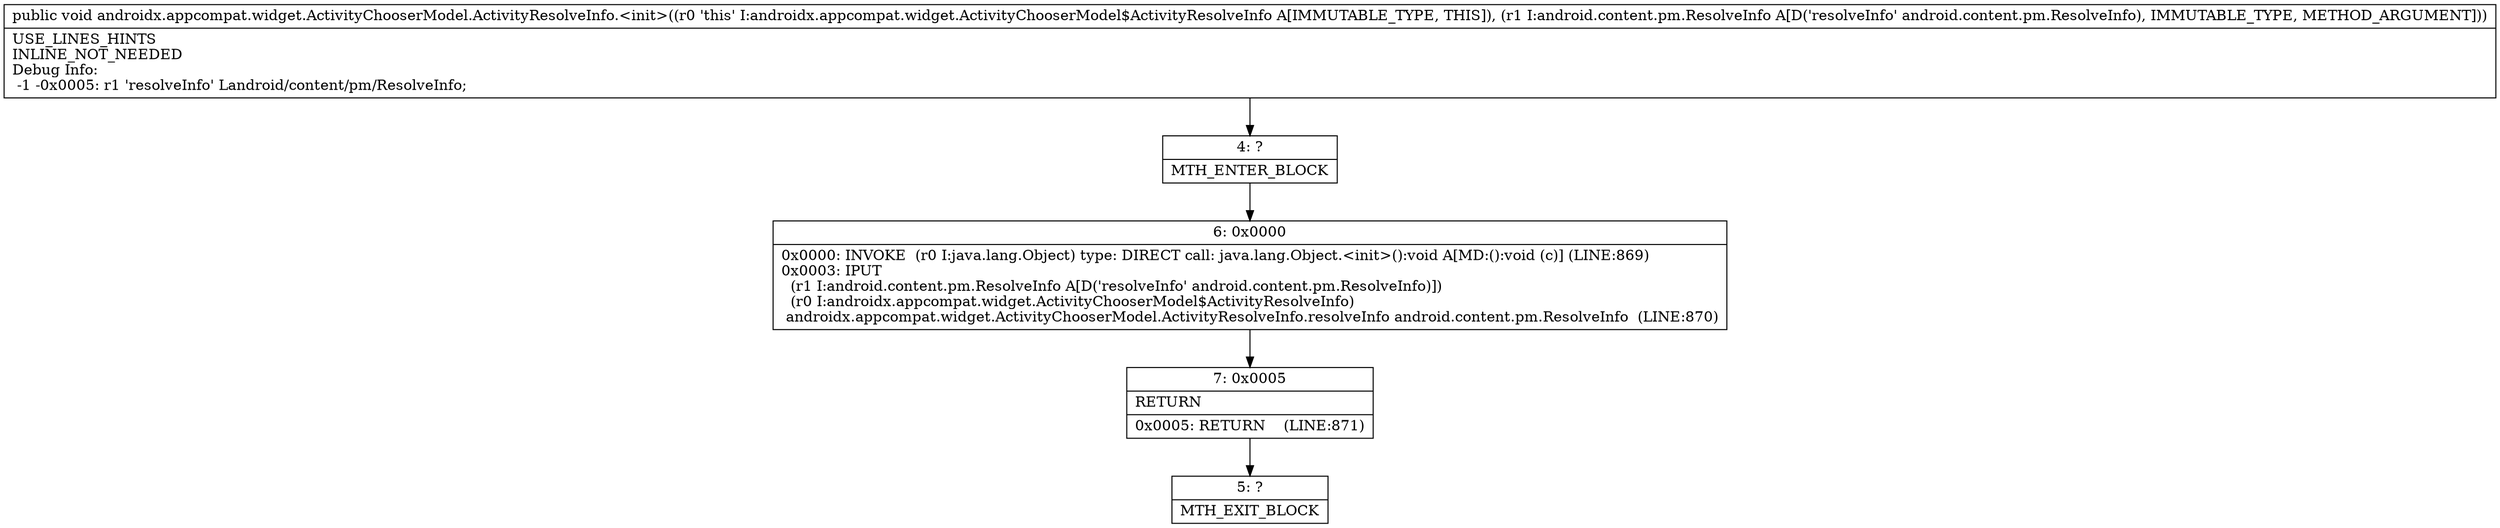 digraph "CFG forandroidx.appcompat.widget.ActivityChooserModel.ActivityResolveInfo.\<init\>(Landroid\/content\/pm\/ResolveInfo;)V" {
Node_4 [shape=record,label="{4\:\ ?|MTH_ENTER_BLOCK\l}"];
Node_6 [shape=record,label="{6\:\ 0x0000|0x0000: INVOKE  (r0 I:java.lang.Object) type: DIRECT call: java.lang.Object.\<init\>():void A[MD:():void (c)] (LINE:869)\l0x0003: IPUT  \l  (r1 I:android.content.pm.ResolveInfo A[D('resolveInfo' android.content.pm.ResolveInfo)])\l  (r0 I:androidx.appcompat.widget.ActivityChooserModel$ActivityResolveInfo)\l androidx.appcompat.widget.ActivityChooserModel.ActivityResolveInfo.resolveInfo android.content.pm.ResolveInfo  (LINE:870)\l}"];
Node_7 [shape=record,label="{7\:\ 0x0005|RETURN\l|0x0005: RETURN    (LINE:871)\l}"];
Node_5 [shape=record,label="{5\:\ ?|MTH_EXIT_BLOCK\l}"];
MethodNode[shape=record,label="{public void androidx.appcompat.widget.ActivityChooserModel.ActivityResolveInfo.\<init\>((r0 'this' I:androidx.appcompat.widget.ActivityChooserModel$ActivityResolveInfo A[IMMUTABLE_TYPE, THIS]), (r1 I:android.content.pm.ResolveInfo A[D('resolveInfo' android.content.pm.ResolveInfo), IMMUTABLE_TYPE, METHOD_ARGUMENT]))  | USE_LINES_HINTS\lINLINE_NOT_NEEDED\lDebug Info:\l  \-1 \-0x0005: r1 'resolveInfo' Landroid\/content\/pm\/ResolveInfo;\l}"];
MethodNode -> Node_4;Node_4 -> Node_6;
Node_6 -> Node_7;
Node_7 -> Node_5;
}

